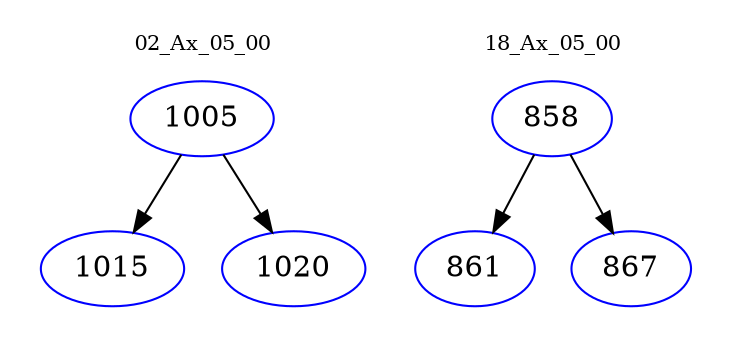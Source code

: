 digraph{
subgraph cluster_0 {
color = white
label = "02_Ax_05_00";
fontsize=10;
T0_1005 [label="1005", color="blue"]
T0_1005 -> T0_1015 [color="black"]
T0_1015 [label="1015", color="blue"]
T0_1005 -> T0_1020 [color="black"]
T0_1020 [label="1020", color="blue"]
}
subgraph cluster_1 {
color = white
label = "18_Ax_05_00";
fontsize=10;
T1_858 [label="858", color="blue"]
T1_858 -> T1_861 [color="black"]
T1_861 [label="861", color="blue"]
T1_858 -> T1_867 [color="black"]
T1_867 [label="867", color="blue"]
}
}
